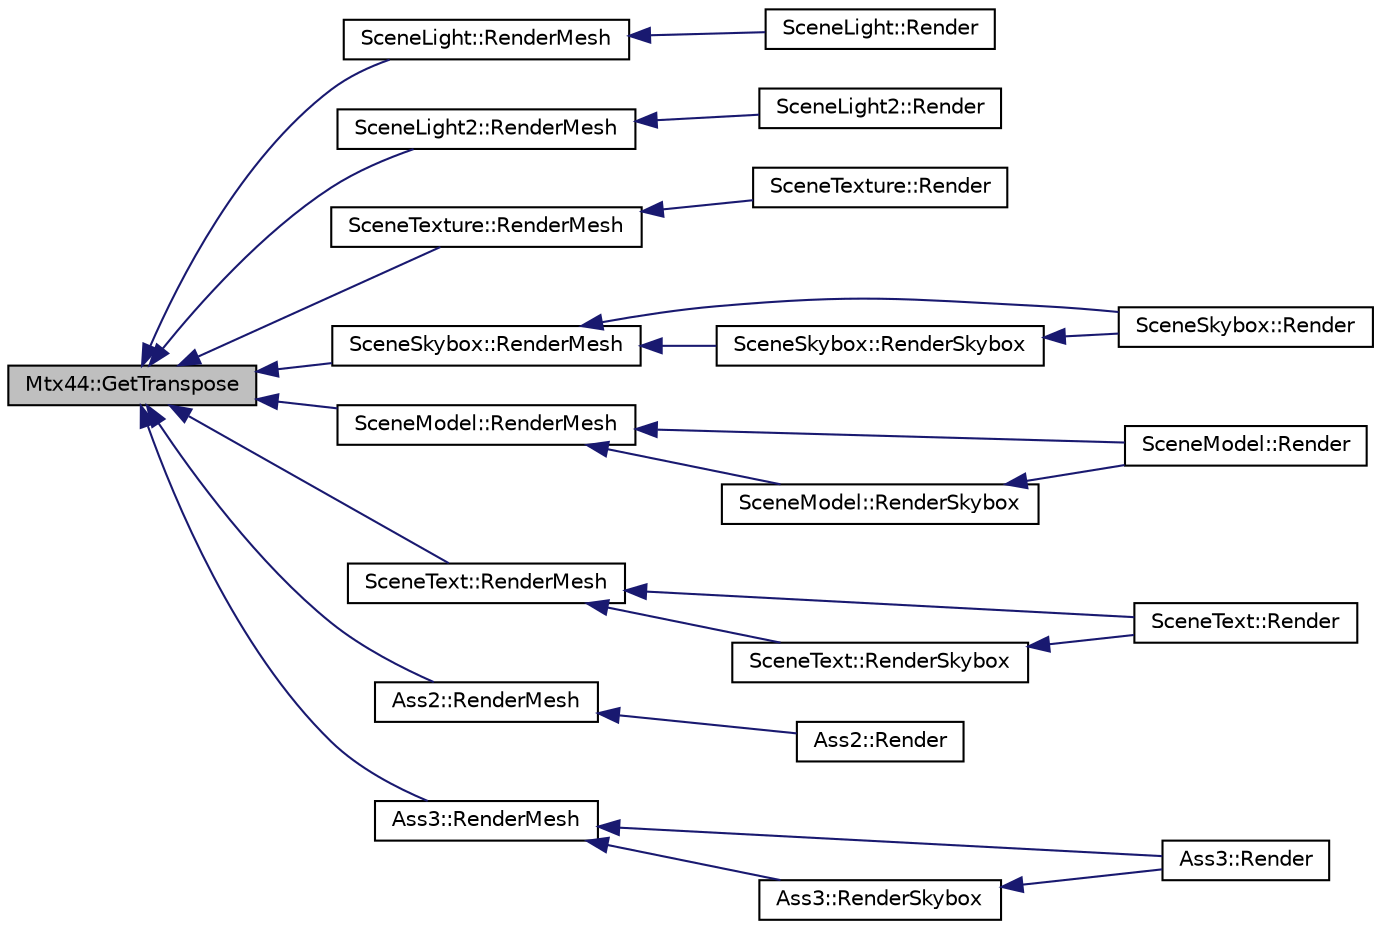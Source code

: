 digraph "Mtx44::GetTranspose"
{
  bgcolor="transparent";
  edge [fontname="Helvetica",fontsize="10",labelfontname="Helvetica",labelfontsize="10"];
  node [fontname="Helvetica",fontsize="10",shape=record];
  rankdir="LR";
  Node1 [label="Mtx44::GetTranspose",height=0.2,width=0.4,color="black", fillcolor="grey75", style="filled", fontcolor="black"];
  Node1 -> Node2 [dir="back",color="midnightblue",fontsize="10",style="solid",fontname="Helvetica"];
  Node2 [label="SceneLight::RenderMesh",height=0.2,width=0.4,color="black",URL="$classSceneLight.html#a6756d6babfe6f90fa79fba5ef017e6fd"];
  Node2 -> Node3 [dir="back",color="midnightblue",fontsize="10",style="solid",fontname="Helvetica"];
  Node3 [label="SceneLight::Render",height=0.2,width=0.4,color="black",URL="$classSceneLight.html#a9088eb7ba6a1d55ebe9e0094c67281bf"];
  Node1 -> Node4 [dir="back",color="midnightblue",fontsize="10",style="solid",fontname="Helvetica"];
  Node4 [label="SceneLight2::RenderMesh",height=0.2,width=0.4,color="black",URL="$classSceneLight2.html#ad4101ae481deeb2fff1781d1b7bed804"];
  Node4 -> Node5 [dir="back",color="midnightblue",fontsize="10",style="solid",fontname="Helvetica"];
  Node5 [label="SceneLight2::Render",height=0.2,width=0.4,color="black",URL="$classSceneLight2.html#a83a2f8226d9ba88e310291f93675bd81"];
  Node1 -> Node6 [dir="back",color="midnightblue",fontsize="10",style="solid",fontname="Helvetica"];
  Node6 [label="SceneTexture::RenderMesh",height=0.2,width=0.4,color="black",URL="$classSceneTexture.html#a46c3ecd12ac84bfd2c29230d64aeb33b"];
  Node6 -> Node7 [dir="back",color="midnightblue",fontsize="10",style="solid",fontname="Helvetica"];
  Node7 [label="SceneTexture::Render",height=0.2,width=0.4,color="black",URL="$classSceneTexture.html#ad9009aa06a8d335485a624089ef134f3"];
  Node1 -> Node8 [dir="back",color="midnightblue",fontsize="10",style="solid",fontname="Helvetica"];
  Node8 [label="SceneSkybox::RenderMesh",height=0.2,width=0.4,color="black",URL="$classSceneSkybox.html#a0ef65839ece01e183fc5f5f1c24af803"];
  Node8 -> Node9 [dir="back",color="midnightblue",fontsize="10",style="solid",fontname="Helvetica"];
  Node9 [label="SceneSkybox::Render",height=0.2,width=0.4,color="black",URL="$classSceneSkybox.html#a33d6a4f51cef7b2e2086541259e32d4a"];
  Node8 -> Node10 [dir="back",color="midnightblue",fontsize="10",style="solid",fontname="Helvetica"];
  Node10 [label="SceneSkybox::RenderSkybox",height=0.2,width=0.4,color="black",URL="$classSceneSkybox.html#a6538f3d8e280fc1bc425a1e8753c22f7"];
  Node10 -> Node9 [dir="back",color="midnightblue",fontsize="10",style="solid",fontname="Helvetica"];
  Node1 -> Node11 [dir="back",color="midnightblue",fontsize="10",style="solid",fontname="Helvetica"];
  Node11 [label="SceneModel::RenderMesh",height=0.2,width=0.4,color="black",URL="$classSceneModel.html#aa419ebbb2e72b68499727d44d6ef68a4"];
  Node11 -> Node12 [dir="back",color="midnightblue",fontsize="10",style="solid",fontname="Helvetica"];
  Node12 [label="SceneModel::Render",height=0.2,width=0.4,color="black",URL="$classSceneModel.html#a734826f585485bfdd6fa8d1391c55c07"];
  Node11 -> Node13 [dir="back",color="midnightblue",fontsize="10",style="solid",fontname="Helvetica"];
  Node13 [label="SceneModel::RenderSkybox",height=0.2,width=0.4,color="black",URL="$classSceneModel.html#a7b80f3f06dfb53682b3a147c6dff8016"];
  Node13 -> Node12 [dir="back",color="midnightblue",fontsize="10",style="solid",fontname="Helvetica"];
  Node1 -> Node14 [dir="back",color="midnightblue",fontsize="10",style="solid",fontname="Helvetica"];
  Node14 [label="SceneText::RenderMesh",height=0.2,width=0.4,color="black",URL="$classSceneText.html#abfb0e94c3ee5aa622d8844a285701e33"];
  Node14 -> Node15 [dir="back",color="midnightblue",fontsize="10",style="solid",fontname="Helvetica"];
  Node15 [label="SceneText::Render",height=0.2,width=0.4,color="black",URL="$classSceneText.html#aab7d8acab32f8e5ea85d4ca2f3b1b174"];
  Node14 -> Node16 [dir="back",color="midnightblue",fontsize="10",style="solid",fontname="Helvetica"];
  Node16 [label="SceneText::RenderSkybox",height=0.2,width=0.4,color="black",URL="$classSceneText.html#a7f66a1cb3b9ab40f04a5ec86168cebca"];
  Node16 -> Node15 [dir="back",color="midnightblue",fontsize="10",style="solid",fontname="Helvetica"];
  Node1 -> Node17 [dir="back",color="midnightblue",fontsize="10",style="solid",fontname="Helvetica"];
  Node17 [label="Ass2::RenderMesh",height=0.2,width=0.4,color="black",URL="$classAss2.html#a1dd4908940edea490a9a44b21d9fd9e3"];
  Node17 -> Node18 [dir="back",color="midnightblue",fontsize="10",style="solid",fontname="Helvetica"];
  Node18 [label="Ass2::Render",height=0.2,width=0.4,color="black",URL="$classAss2.html#adc8ff297a0e9fcbd66f805cb78a4abf1"];
  Node1 -> Node19 [dir="back",color="midnightblue",fontsize="10",style="solid",fontname="Helvetica"];
  Node19 [label="Ass3::RenderMesh",height=0.2,width=0.4,color="black",URL="$classAss3.html#ac16aa9c197e8e1119729f3ab9f0ad74e"];
  Node19 -> Node20 [dir="back",color="midnightblue",fontsize="10",style="solid",fontname="Helvetica"];
  Node20 [label="Ass3::Render",height=0.2,width=0.4,color="black",URL="$classAss3.html#afca828a847945203143e02c2f78f88a5"];
  Node19 -> Node21 [dir="back",color="midnightblue",fontsize="10",style="solid",fontname="Helvetica"];
  Node21 [label="Ass3::RenderSkybox",height=0.2,width=0.4,color="black",URL="$classAss3.html#a1a271829bf022b28b6d2e545b942471e"];
  Node21 -> Node20 [dir="back",color="midnightblue",fontsize="10",style="solid",fontname="Helvetica"];
}
